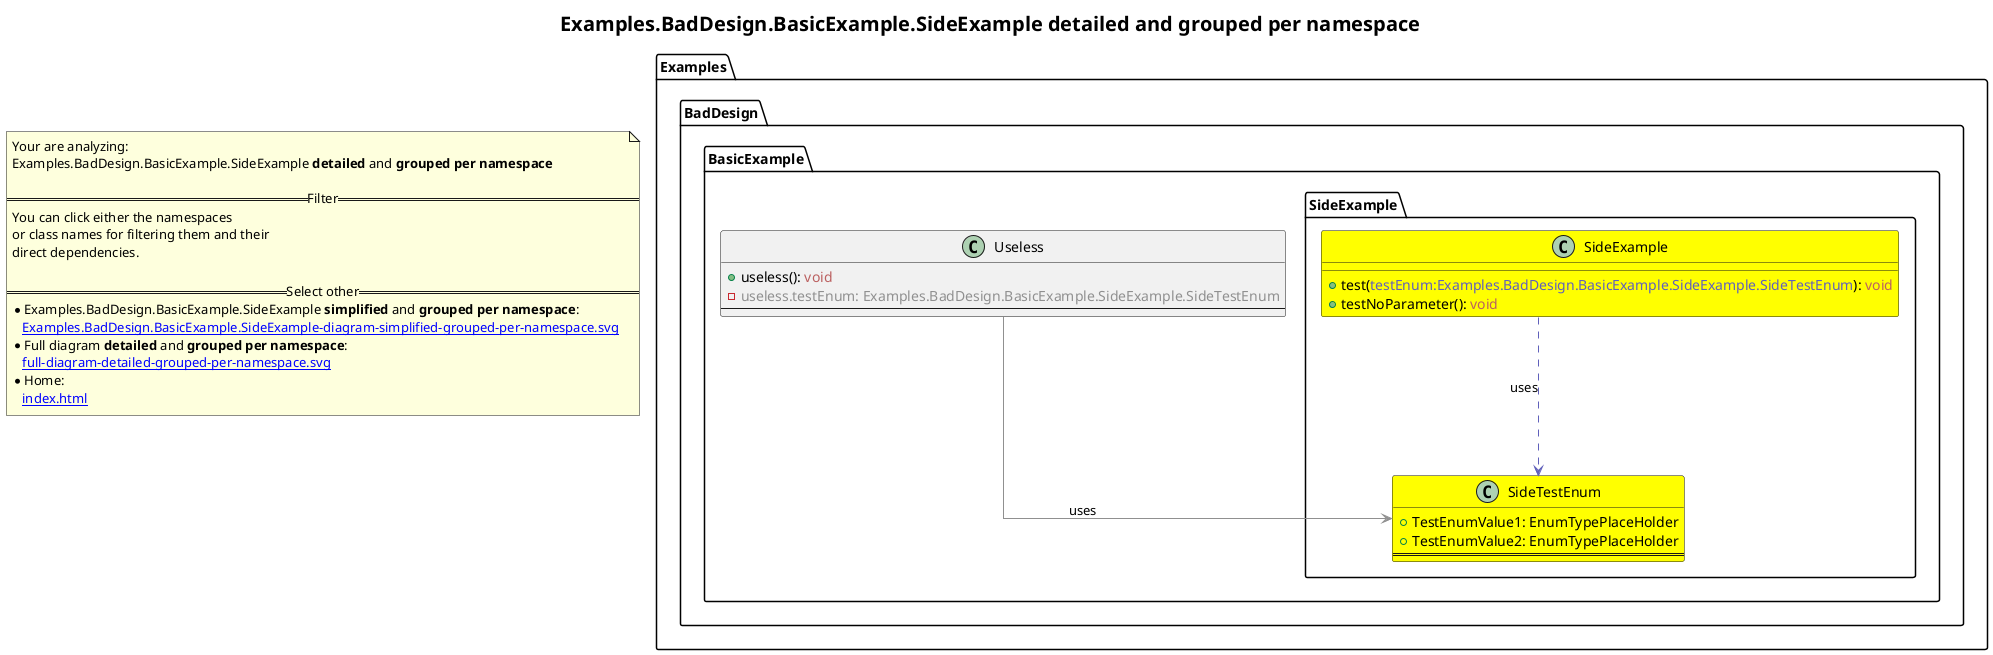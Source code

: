 @startuml
skinparam linetype ortho
title <size:20>Examples.BadDesign.BasicExample.SideExample **detailed** and **grouped per namespace**</size>
note "Your are analyzing:\nExamples.BadDesign.BasicExample.SideExample **detailed** and **grouped per namespace**\n\n==Filter==\nYou can click either the namespaces \nor class names for filtering them and their\ndirect dependencies.\n\n==Select other==\n* Examples.BadDesign.BasicExample.SideExample **simplified** and **grouped per namespace**:\n   [[Examples.BadDesign.BasicExample.SideExample-diagram-simplified-grouped-per-namespace.svg]]\n* Full diagram **detailed** and **grouped per namespace**:\n   [[full-diagram-detailed-grouped-per-namespace.svg]]\n* Home:\n   [[index.html]]" as FloatingNote
namespace Examples [[Examples-diagram-detailed-grouped-per-namespace.svg]] {
namespace Examples.BadDesign [[Examples.BadDesign-diagram-detailed-grouped-per-namespace.svg]] {
namespace Examples.BadDesign.BasicExample [[Examples.BadDesign.BasicExample-diagram-detailed-grouped-per-namespace.svg]] {
    class Examples.BadDesign.BasicExample.Useless [[Examples.BadDesign.BasicExample.Useless-diagram-detailed-grouped-per-namespace.svg]]  {
      + useless(<font color="6060BB"></font>): <font color="BB6060">void</font>
      - <font color="909090">useless.testEnum: Examples.BadDesign.BasicExample.SideExample.SideTestEnum</font>
--
    }
'Compared namespace Examples.BadDesign.BasicExample [[Examples.BadDesign.BasicExample-diagram-detailed-grouped-per-namespace.svg]] { with last element of     }
' Closing all previous_sub_namespace_list namespace None because file analysis is finished.
' Closing namespace BasicExample
}
' Closing namespace BadDesign
}
' Closing namespace Examples
}
namespace Examples [[Examples-diagram-detailed-grouped-per-namespace.svg]] {
namespace Examples.BadDesign [[Examples.BadDesign-diagram-detailed-grouped-per-namespace.svg]] {
namespace Examples.BadDesign.BasicExample [[Examples.BadDesign.BasicExample-diagram-detailed-grouped-per-namespace.svg]] {
namespace Examples.BadDesign.BasicExample.SideExample [[Examples.BadDesign.BasicExample.SideExample-diagram-detailed-grouped-per-namespace.svg]] {
      class Examples.BadDesign.BasicExample.SideExample.SideExample [[Examples.BadDesign.BasicExample.SideExample.SideExample-diagram-detailed-grouped-per-namespace.svg]] #yellow {
        + test(<font color="6060BB">testEnum:Examples.BadDesign.BasicExample.SideExample.SideTestEnum</font>): <font color="BB6060">void</font>
        + testNoParameter(<font color="6060BB"></font>): <font color="BB6060">void</font>
      }
      class Examples.BadDesign.BasicExample.SideExample.SideTestEnum [[Examples.BadDesign.BasicExample.SideExample.SideTestEnum-diagram-detailed-grouped-per-namespace.svg]] #yellow {
        + TestEnumValue1: EnumTypePlaceHolder
        + TestEnumValue2: EnumTypePlaceHolder
==
      }
'Compared namespace Examples.BadDesign.BasicExample.SideExample [[Examples.BadDesign.BasicExample.SideExample-diagram-detailed-grouped-per-namespace.svg]] { with last element of       }
' Closing all previous_sub_namespace_list namespace None because file analysis is finished.
' Closing namespace SideExample
}
' Closing namespace BasicExample
}
' Closing namespace BadDesign
}
' Closing namespace Examples
}
 ' *************************************** 
 ' *************************************** 
 ' *************************************** 
' Class relations extracted from namespace:
' Examples.BadDesign.BasicExample
Examples.BadDesign.BasicExample.Useless -[#909090]-> Examples.BadDesign.BasicExample.SideExample.SideTestEnum  : uses 
' Class relations extracted from namespace:
' Examples.BadDesign.BasicExample.SideExample
Examples.BadDesign.BasicExample.SideExample.SideExample .[#6060BB].> Examples.BadDesign.BasicExample.SideExample.SideTestEnum  : uses 
@enduml